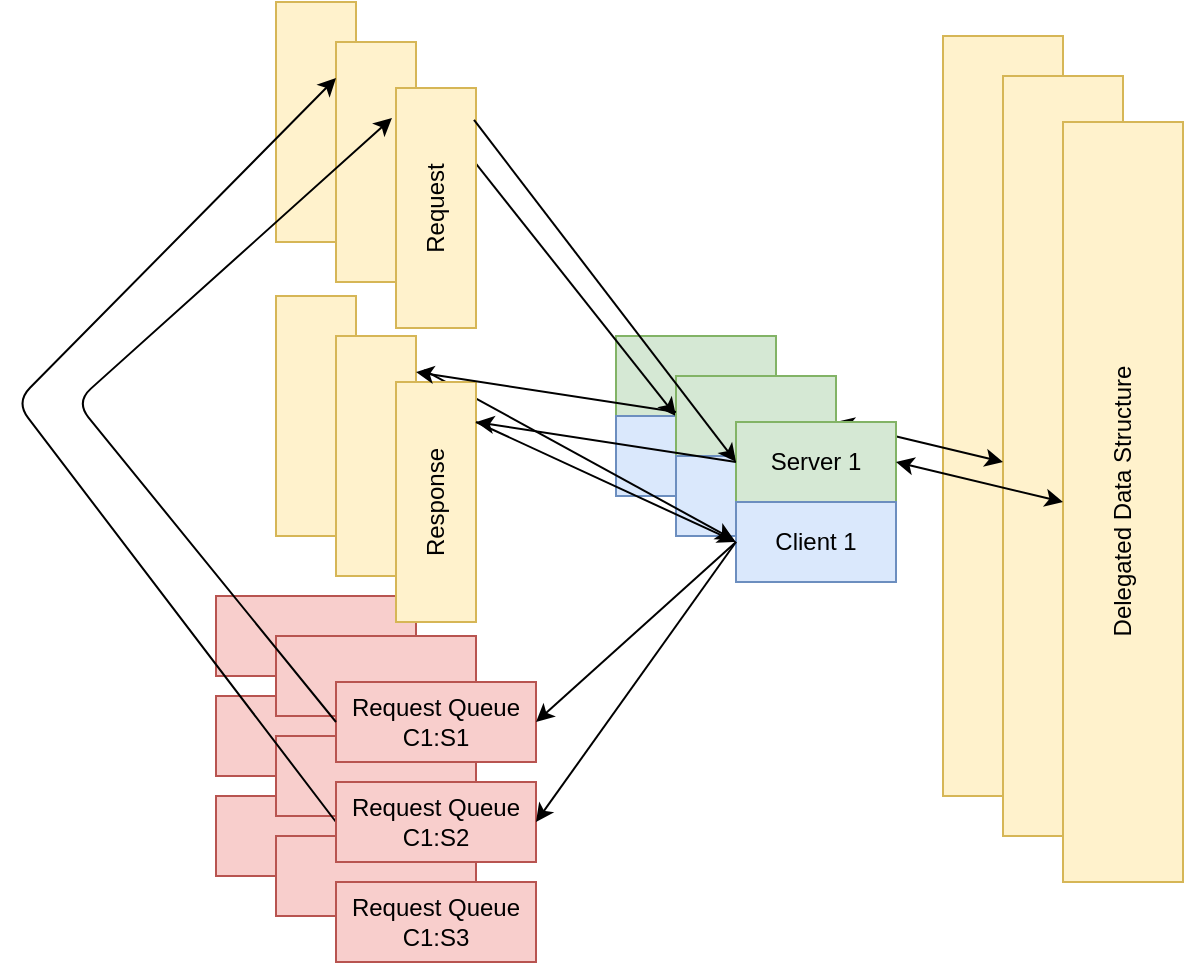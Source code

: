<mxfile version="12.1.3" type="device" pages="1"><diagram id="7bmhLiZwpcJH5T8VALgp" name="Page-1"><mxGraphModel dx="932" dy="486" grid="1" gridSize="10" guides="1" tooltips="1" connect="1" arrows="1" fold="1" page="1" pageScale="1" pageWidth="850" pageHeight="1100" math="0" shadow="0"><root><mxCell id="0"/><mxCell id="1" parent="0"/><mxCell id="JwG9IOVpLJ-0Tx6SgsJA-27" value="" style="group" vertex="1" connectable="0" parent="1"><mxGeometry x="120" y="150" width="423.5" height="437" as="geometry"/></mxCell><mxCell id="JwG9IOVpLJ-0Tx6SgsJA-28" value="" style="rounded=0;whiteSpace=wrap;html=1;shadow=0;fillColor=#f8cecc;strokeColor=#b85450;" vertex="1" parent="JwG9IOVpLJ-0Tx6SgsJA-27"><mxGeometry y="297" width="100" height="40" as="geometry"/></mxCell><mxCell id="JwG9IOVpLJ-0Tx6SgsJA-29" value="" style="rounded=0;whiteSpace=wrap;html=1;shadow=0;fillColor=#f8cecc;strokeColor=#b85450;" vertex="1" parent="JwG9IOVpLJ-0Tx6SgsJA-27"><mxGeometry y="347" width="100" height="40" as="geometry"/></mxCell><mxCell id="JwG9IOVpLJ-0Tx6SgsJA-30" value="" style="rounded=0;whiteSpace=wrap;html=1;shadow=0;fillColor=#f8cecc;strokeColor=#b85450;" vertex="1" parent="JwG9IOVpLJ-0Tx6SgsJA-27"><mxGeometry y="397" width="100" height="40" as="geometry"/></mxCell><mxCell id="JwG9IOVpLJ-0Tx6SgsJA-31" value="" style="rounded=0;whiteSpace=wrap;html=1;flipV=1;horizontal=0;fillColor=#fff2cc;strokeColor=#d6b656;" vertex="1" parent="JwG9IOVpLJ-0Tx6SgsJA-27"><mxGeometry x="30" y="147" width="40" height="120" as="geometry"/></mxCell><mxCell id="JwG9IOVpLJ-0Tx6SgsJA-32" value="" style="rounded=0;whiteSpace=wrap;html=1;horizontal=0;fillColor=#fff2cc;strokeColor=#d6b656;" vertex="1" parent="JwG9IOVpLJ-0Tx6SgsJA-27"><mxGeometry x="363.5" y="17" width="60" height="380" as="geometry"/></mxCell><mxCell id="JwG9IOVpLJ-0Tx6SgsJA-33" value="" style="rounded=0;whiteSpace=wrap;html=1;flipV=1;horizontal=0;fillColor=#fff2cc;strokeColor=#d6b656;" vertex="1" parent="JwG9IOVpLJ-0Tx6SgsJA-27"><mxGeometry x="30" width="40" height="120" as="geometry"/></mxCell><mxCell id="JwG9IOVpLJ-0Tx6SgsJA-34" value="" style="group" vertex="1" connectable="0" parent="JwG9IOVpLJ-0Tx6SgsJA-27"><mxGeometry x="200" y="167" width="80" height="80" as="geometry"/></mxCell><mxCell id="JwG9IOVpLJ-0Tx6SgsJA-35" value="" style="rounded=0;whiteSpace=wrap;html=1;shadow=0;fillColor=#d5e8d4;strokeColor=#82b366;" vertex="1" parent="JwG9IOVpLJ-0Tx6SgsJA-34"><mxGeometry width="80" height="40" as="geometry"/></mxCell><mxCell id="JwG9IOVpLJ-0Tx6SgsJA-36" value="" style="rounded=0;whiteSpace=wrap;html=1;shadow=0;fillColor=#dae8fc;strokeColor=#6c8ebf;" vertex="1" parent="JwG9IOVpLJ-0Tx6SgsJA-34"><mxGeometry y="40" width="80" height="40" as="geometry"/></mxCell><mxCell id="JwG9IOVpLJ-0Tx6SgsJA-43" value="" style="endArrow=classic;html=1;entryX=0;entryY=0.5;entryDx=0;entryDy=0;exitX=0.25;exitY=0;exitDx=0;exitDy=0;" edge="1" parent="1" source="c9MMybVQ7SlNscGkZTdV-15" target="JwG9IOVpLJ-0Tx6SgsJA-25"><mxGeometry width="50" height="50" relative="1" as="geometry"><mxPoint x="350" y="270" as="sourcePoint"/><mxPoint x="60" y="650" as="targetPoint"/></mxGeometry></mxCell><mxCell id="JwG9IOVpLJ-0Tx6SgsJA-17" value="" style="group" vertex="1" connectable="0" parent="1"><mxGeometry x="150" y="170" width="423.5" height="437" as="geometry"/></mxCell><mxCell id="JwG9IOVpLJ-0Tx6SgsJA-18" value="" style="rounded=0;whiteSpace=wrap;html=1;shadow=0;fillColor=#f8cecc;strokeColor=#b85450;" vertex="1" parent="JwG9IOVpLJ-0Tx6SgsJA-17"><mxGeometry y="297" width="100" height="40" as="geometry"/></mxCell><mxCell id="JwG9IOVpLJ-0Tx6SgsJA-19" value="" style="rounded=0;whiteSpace=wrap;html=1;shadow=0;fillColor=#f8cecc;strokeColor=#b85450;" vertex="1" parent="JwG9IOVpLJ-0Tx6SgsJA-17"><mxGeometry y="347" width="100" height="40" as="geometry"/></mxCell><mxCell id="JwG9IOVpLJ-0Tx6SgsJA-20" value="" style="rounded=0;whiteSpace=wrap;html=1;shadow=0;fillColor=#f8cecc;strokeColor=#b85450;" vertex="1" parent="JwG9IOVpLJ-0Tx6SgsJA-17"><mxGeometry y="397" width="100" height="40" as="geometry"/></mxCell><mxCell id="JwG9IOVpLJ-0Tx6SgsJA-21" value="" style="rounded=0;whiteSpace=wrap;html=1;flipV=1;horizontal=0;fillColor=#fff2cc;strokeColor=#d6b656;" vertex="1" parent="JwG9IOVpLJ-0Tx6SgsJA-17"><mxGeometry x="30" y="147" width="40" height="120" as="geometry"/></mxCell><mxCell id="JwG9IOVpLJ-0Tx6SgsJA-22" value="" style="rounded=0;whiteSpace=wrap;html=1;horizontal=0;fillColor=#fff2cc;strokeColor=#d6b656;" vertex="1" parent="JwG9IOVpLJ-0Tx6SgsJA-17"><mxGeometry x="363.5" y="17" width="60" height="380" as="geometry"/></mxCell><mxCell id="JwG9IOVpLJ-0Tx6SgsJA-23" value="" style="rounded=0;whiteSpace=wrap;html=1;flipV=1;horizontal=0;fillColor=#fff2cc;strokeColor=#d6b656;" vertex="1" parent="JwG9IOVpLJ-0Tx6SgsJA-17"><mxGeometry x="30" width="40" height="120" as="geometry"/></mxCell><mxCell id="JwG9IOVpLJ-0Tx6SgsJA-24" value="" style="group" vertex="1" connectable="0" parent="JwG9IOVpLJ-0Tx6SgsJA-17"><mxGeometry x="200" y="167" width="80" height="80" as="geometry"/></mxCell><mxCell id="JwG9IOVpLJ-0Tx6SgsJA-25" value="" style="rounded=0;whiteSpace=wrap;html=1;shadow=0;fillColor=#d5e8d4;strokeColor=#82b366;" vertex="1" parent="JwG9IOVpLJ-0Tx6SgsJA-24"><mxGeometry width="80" height="40" as="geometry"/></mxCell><mxCell id="JwG9IOVpLJ-0Tx6SgsJA-26" value="" style="rounded=0;whiteSpace=wrap;html=1;shadow=0;fillColor=#dae8fc;strokeColor=#6c8ebf;" vertex="1" parent="JwG9IOVpLJ-0Tx6SgsJA-24"><mxGeometry y="40" width="80" height="40" as="geometry"/></mxCell><mxCell id="JwG9IOVpLJ-0Tx6SgsJA-51" value="" style="endArrow=classic;html=1;exitX=1.1;exitY=0.858;exitDx=0;exitDy=0;entryX=0.363;entryY=1.05;entryDx=0;entryDy=0;entryPerimeter=0;exitPerimeter=0;" edge="1" parent="JwG9IOVpLJ-0Tx6SgsJA-17" source="JwG9IOVpLJ-0Tx6SgsJA-21" target="JwG9IOVpLJ-0Tx6SgsJA-26"><mxGeometry width="50" height="50" relative="1" as="geometry"><mxPoint x="450" y="500" as="sourcePoint"/><mxPoint x="320" y="480.04" as="targetPoint"/></mxGeometry></mxCell><mxCell id="JwG9IOVpLJ-0Tx6SgsJA-41" value="" style="endArrow=classic;html=1;exitX=0;exitY=0.5;exitDx=0;exitDy=0;entryX=0;entryY=0.85;entryDx=0;entryDy=0;entryPerimeter=0;" edge="1" parent="1" source="JwG9IOVpLJ-0Tx6SgsJA-13" target="JwG9IOVpLJ-0Tx6SgsJA-23"><mxGeometry width="50" height="50" relative="1" as="geometry"><mxPoint x="80" y="482" as="sourcePoint"/><mxPoint x="108" y="180" as="targetPoint"/><Array as="points"><mxPoint x="20" y="350"/></Array></mxGeometry></mxCell><mxCell id="JwG9IOVpLJ-0Tx6SgsJA-16" value="" style="group" vertex="1" connectable="0" parent="1"><mxGeometry x="180" y="193" width="423.5" height="437" as="geometry"/></mxCell><mxCell id="JwG9IOVpLJ-0Tx6SgsJA-47" value="" style="endArrow=classic;startArrow=classic;html=1;entryX=0;entryY=0.5;entryDx=0;entryDy=0;exitX=1;exitY=0.5;exitDx=0;exitDy=0;" edge="1" parent="JwG9IOVpLJ-0Tx6SgsJA-16"><mxGeometry width="50" height="50" relative="1" as="geometry"><mxPoint x="250" y="167" as="sourcePoint"/><mxPoint x="333.5" y="187" as="targetPoint"/></mxGeometry></mxCell><mxCell id="JwG9IOVpLJ-0Tx6SgsJA-14" value="Request Queue C1:S1" style="rounded=0;whiteSpace=wrap;html=1;shadow=0;fillColor=#f8cecc;strokeColor=#b85450;" vertex="1" parent="JwG9IOVpLJ-0Tx6SgsJA-16"><mxGeometry y="297" width="100" height="40" as="geometry"/></mxCell><mxCell id="JwG9IOVpLJ-0Tx6SgsJA-13" value="Request Queue&lt;br&gt;C1:S2" style="rounded=0;whiteSpace=wrap;html=1;shadow=0;fillColor=#f8cecc;strokeColor=#b85450;" vertex="1" parent="JwG9IOVpLJ-0Tx6SgsJA-16"><mxGeometry y="347" width="100" height="40" as="geometry"/></mxCell><mxCell id="JwG9IOVpLJ-0Tx6SgsJA-3" value="Request Queue&lt;br&gt;C1:S3" style="rounded=0;whiteSpace=wrap;html=1;shadow=0;fillColor=#f8cecc;strokeColor=#b85450;" vertex="1" parent="JwG9IOVpLJ-0Tx6SgsJA-16"><mxGeometry y="397" width="100" height="40" as="geometry"/></mxCell><mxCell id="c9MMybVQ7SlNscGkZTdV-16" value="Response" style="rounded=0;whiteSpace=wrap;html=1;flipV=1;horizontal=0;fillColor=#fff2cc;strokeColor=#d6b656;" parent="JwG9IOVpLJ-0Tx6SgsJA-16" vertex="1"><mxGeometry x="30" y="147" width="40" height="120" as="geometry"/></mxCell><mxCell id="c9MMybVQ7SlNscGkZTdV-17" value="Delegated Data Structure" style="rounded=0;whiteSpace=wrap;html=1;horizontal=0;fillColor=#fff2cc;strokeColor=#d6b656;" parent="JwG9IOVpLJ-0Tx6SgsJA-16" vertex="1"><mxGeometry x="363.5" y="17" width="60" height="380" as="geometry"/></mxCell><mxCell id="c9MMybVQ7SlNscGkZTdV-15" value="Request" style="rounded=0;whiteSpace=wrap;html=1;flipV=1;horizontal=0;fillColor=#fff2cc;strokeColor=#d6b656;" parent="JwG9IOVpLJ-0Tx6SgsJA-16" vertex="1"><mxGeometry x="30" width="40" height="120" as="geometry"/></mxCell><mxCell id="c9MMybVQ7SlNscGkZTdV-90" value="" style="group" parent="JwG9IOVpLJ-0Tx6SgsJA-16" vertex="1" connectable="0"><mxGeometry x="200" y="167" width="80" height="80" as="geometry"/></mxCell><mxCell id="c9MMybVQ7SlNscGkZTdV-88" value="Server 1" style="rounded=0;whiteSpace=wrap;html=1;shadow=0;fillColor=#d5e8d4;strokeColor=#82b366;" parent="c9MMybVQ7SlNscGkZTdV-90" vertex="1"><mxGeometry width="80" height="40" as="geometry"/></mxCell><mxCell id="c9MMybVQ7SlNscGkZTdV-89" value="Client 1" style="rounded=0;whiteSpace=wrap;html=1;shadow=0;fillColor=#dae8fc;strokeColor=#6c8ebf;" parent="c9MMybVQ7SlNscGkZTdV-90" vertex="1"><mxGeometry y="40" width="80" height="40" as="geometry"/></mxCell><mxCell id="JwG9IOVpLJ-0Tx6SgsJA-38" value="" style="endArrow=classic;html=1;exitX=0;exitY=0.5;exitDx=0;exitDy=0;entryX=1;entryY=0.5;entryDx=0;entryDy=0;" edge="1" parent="JwG9IOVpLJ-0Tx6SgsJA-16" source="c9MMybVQ7SlNscGkZTdV-89" target="JwG9IOVpLJ-0Tx6SgsJA-14"><mxGeometry width="50" height="50" relative="1" as="geometry"><mxPoint x="-60" y="507" as="sourcePoint"/><mxPoint x="-10" y="457" as="targetPoint"/></mxGeometry></mxCell><mxCell id="JwG9IOVpLJ-0Tx6SgsJA-39" value="" style="endArrow=classic;html=1;entryX=1;entryY=0.5;entryDx=0;entryDy=0;" edge="1" parent="JwG9IOVpLJ-0Tx6SgsJA-16"><mxGeometry width="50" height="50" relative="1" as="geometry"><mxPoint x="200" y="227" as="sourcePoint"/><mxPoint x="100" y="367" as="targetPoint"/></mxGeometry></mxCell><mxCell id="JwG9IOVpLJ-0Tx6SgsJA-40" value="" style="endArrow=classic;html=1;exitX=0;exitY=0.5;exitDx=0;exitDy=0;entryX=-0.05;entryY=0.875;entryDx=0;entryDy=0;entryPerimeter=0;" edge="1" parent="JwG9IOVpLJ-0Tx6SgsJA-16" source="JwG9IOVpLJ-0Tx6SgsJA-14" target="c9MMybVQ7SlNscGkZTdV-15"><mxGeometry width="50" height="50" relative="1" as="geometry"><mxPoint x="-60" y="507" as="sourcePoint"/><mxPoint x="-110" y="77" as="targetPoint"/><Array as="points"><mxPoint x="-130" y="157"/></Array></mxGeometry></mxCell><mxCell id="JwG9IOVpLJ-0Tx6SgsJA-42" value="" style="endArrow=classic;html=1;exitX=0.975;exitY=0.867;exitDx=0;exitDy=0;exitPerimeter=0;entryX=0;entryY=0.5;entryDx=0;entryDy=0;" edge="1" parent="JwG9IOVpLJ-0Tx6SgsJA-16" source="c9MMybVQ7SlNscGkZTdV-15" target="c9MMybVQ7SlNscGkZTdV-88"><mxGeometry width="50" height="50" relative="1" as="geometry"><mxPoint x="500" y="367" as="sourcePoint"/><mxPoint x="550" y="317" as="targetPoint"/></mxGeometry></mxCell><mxCell id="JwG9IOVpLJ-0Tx6SgsJA-46" value="" style="endArrow=classic;startArrow=classic;html=1;entryX=0;entryY=0.5;entryDx=0;entryDy=0;exitX=1;exitY=0.5;exitDx=0;exitDy=0;" edge="1" parent="JwG9IOVpLJ-0Tx6SgsJA-16" source="c9MMybVQ7SlNscGkZTdV-88" target="c9MMybVQ7SlNscGkZTdV-17"><mxGeometry width="50" height="50" relative="1" as="geometry"><mxPoint x="-170" y="507" as="sourcePoint"/><mxPoint x="-120" y="457" as="targetPoint"/></mxGeometry></mxCell><mxCell id="JwG9IOVpLJ-0Tx6SgsJA-48" value="" style="endArrow=classic;html=1;exitX=0;exitY=0.5;exitDx=0;exitDy=0;entryX=1;entryY=0.833;entryDx=0;entryDy=0;entryPerimeter=0;" edge="1" parent="JwG9IOVpLJ-0Tx6SgsJA-16" source="c9MMybVQ7SlNscGkZTdV-88" target="c9MMybVQ7SlNscGkZTdV-16"><mxGeometry width="50" height="50" relative="1" as="geometry"><mxPoint x="200" y="322" as="sourcePoint"/><mxPoint x="250" y="272" as="targetPoint"/></mxGeometry></mxCell><mxCell id="JwG9IOVpLJ-0Tx6SgsJA-50" value="" style="endArrow=classic;html=1;exitX=0;exitY=0.5;exitDx=0;exitDy=0;entryX=1;entryY=0.833;entryDx=0;entryDy=0;entryPerimeter=0;" edge="1" parent="JwG9IOVpLJ-0Tx6SgsJA-16"><mxGeometry width="50" height="50" relative="1" as="geometry"><mxPoint x="170" y="162" as="sourcePoint"/><mxPoint x="40" y="142.04" as="targetPoint"/></mxGeometry></mxCell><mxCell id="JwG9IOVpLJ-0Tx6SgsJA-52" value="" style="endArrow=classic;html=1;" edge="1" parent="JwG9IOVpLJ-0Tx6SgsJA-16"><mxGeometry width="50" height="50" relative="1" as="geometry"><mxPoint x="70" y="167" as="sourcePoint"/><mxPoint x="200" y="227" as="targetPoint"/></mxGeometry></mxCell></root></mxGraphModel></diagram></mxfile>